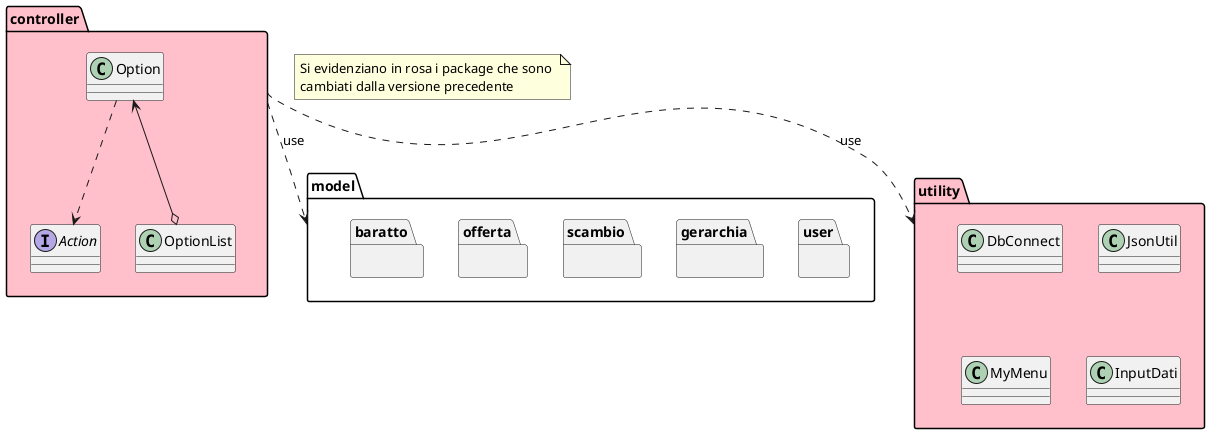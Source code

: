@startuml package

note as n1
    Si evidenziano in rosa i package che sono 
    cambiati dalla versione precedente
end note

package controller #Pink{
    interface Action{}
    class Option{}
    class OptionList{}
    Option <--o OptionList
    Option ..> Action
}

package model{
    package user {}
    package gerarchia{}
    package scambio {}
    package offerta {}
    package baratto {}
}
package utility #Pink{
    class DbConnect {}
    class JsonUtil{}
    class MyMenu{}
    class InputDati{}
}

controller ..> model: use
controller ..> utility: use

@enduml